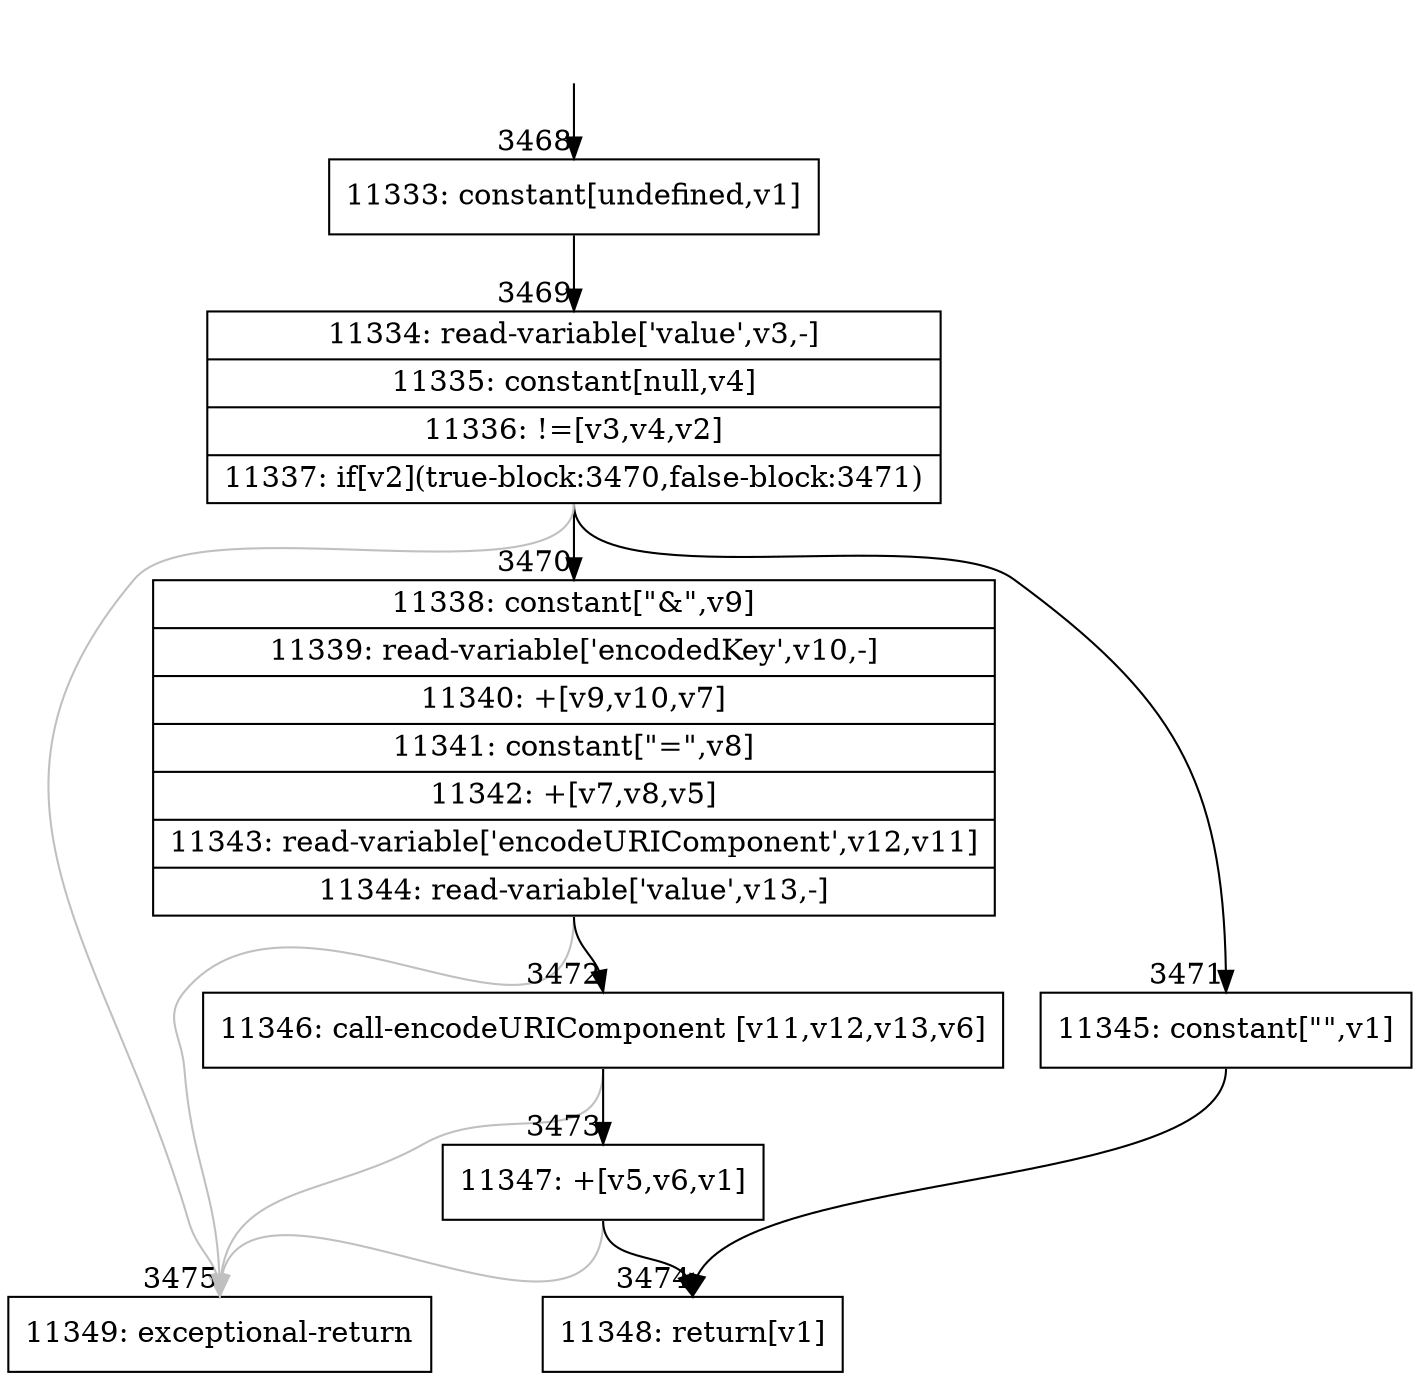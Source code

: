 digraph {
rankdir="TD"
BB_entry277[shape=none,label=""];
BB_entry277 -> BB3468 [tailport=s, headport=n, headlabel="    3468"]
BB3468 [shape=record label="{11333: constant[undefined,v1]}" ] 
BB3468 -> BB3469 [tailport=s, headport=n, headlabel="      3469"]
BB3469 [shape=record label="{11334: read-variable['value',v3,-]|11335: constant[null,v4]|11336: !=[v3,v4,v2]|11337: if[v2](true-block:3470,false-block:3471)}" ] 
BB3469 -> BB3470 [tailport=s, headport=n, headlabel="      3470"]
BB3469 -> BB3471 [tailport=s, headport=n, headlabel="      3471"]
BB3469 -> BB3475 [tailport=s, headport=n, color=gray, headlabel="      3475"]
BB3470 [shape=record label="{11338: constant[\"&\",v9]|11339: read-variable['encodedKey',v10,-]|11340: +[v9,v10,v7]|11341: constant[\"=\",v8]|11342: +[v7,v8,v5]|11343: read-variable['encodeURIComponent',v12,v11]|11344: read-variable['value',v13,-]}" ] 
BB3470 -> BB3472 [tailport=s, headport=n, headlabel="      3472"]
BB3470 -> BB3475 [tailport=s, headport=n, color=gray]
BB3471 [shape=record label="{11345: constant[\"\",v1]}" ] 
BB3471 -> BB3474 [tailport=s, headport=n, headlabel="      3474"]
BB3472 [shape=record label="{11346: call-encodeURIComponent [v11,v12,v13,v6]}" ] 
BB3472 -> BB3473 [tailport=s, headport=n, headlabel="      3473"]
BB3472 -> BB3475 [tailport=s, headport=n, color=gray]
BB3473 [shape=record label="{11347: +[v5,v6,v1]}" ] 
BB3473 -> BB3474 [tailport=s, headport=n]
BB3473 -> BB3475 [tailport=s, headport=n, color=gray]
BB3474 [shape=record label="{11348: return[v1]}" ] 
BB3475 [shape=record label="{11349: exceptional-return}" ] 
//#$~ 3003
}
